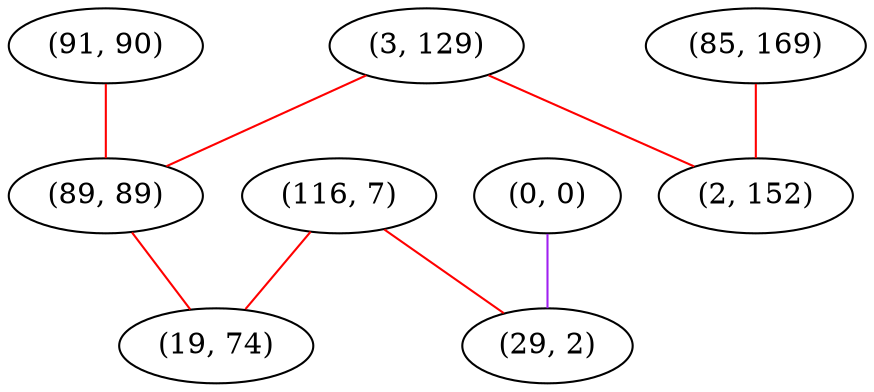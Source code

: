 graph "" {
"(91, 90)";
"(0, 0)";
"(3, 129)";
"(89, 89)";
"(85, 169)";
"(116, 7)";
"(29, 2)";
"(2, 152)";
"(19, 74)";
"(91, 90)" -- "(89, 89)"  [color=red, key=0, weight=1];
"(0, 0)" -- "(29, 2)"  [color=purple, key=0, weight=4];
"(3, 129)" -- "(2, 152)"  [color=red, key=0, weight=1];
"(3, 129)" -- "(89, 89)"  [color=red, key=0, weight=1];
"(89, 89)" -- "(19, 74)"  [color=red, key=0, weight=1];
"(85, 169)" -- "(2, 152)"  [color=red, key=0, weight=1];
"(116, 7)" -- "(19, 74)"  [color=red, key=0, weight=1];
"(116, 7)" -- "(29, 2)"  [color=red, key=0, weight=1];
}
